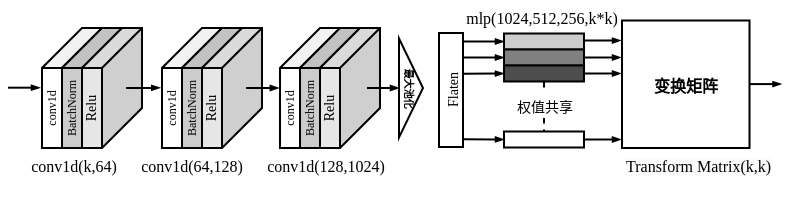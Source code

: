 <mxfile version="21.1.2" type="device">
  <diagram name="第 1 页" id="dOKJha8fKi-RlU7gkh-P">
    <mxGraphModel dx="1454" dy="1843" grid="1" gridSize="10" guides="1" tooltips="1" connect="1" arrows="1" fold="1" page="1" pageScale="1" pageWidth="827" pageHeight="1169" math="1" shadow="0">
      <root>
        <mxCell id="0" />
        <mxCell id="1" parent="0" />
        <mxCell id="sPvt0quy8pexjsxhDO11-2" style="shape=connector;rounded=0;orthogonalLoop=1;jettySize=auto;html=1;entryX=0;entryY=0.5;entryDx=0;entryDy=0;labelBackgroundColor=default;strokeColor=default;strokeWidth=1;fontFamily=Helvetica;fontSize=11;fontColor=default;endArrow=blockThin;endFill=1;endSize=2;exitX=0.07;exitY=-0.08;exitDx=0;exitDy=0;exitPerimeter=0;" edge="1" parent="1" source="sPvt0quy8pexjsxhDO11-40" target="sPvt0quy8pexjsxhDO11-3">
          <mxGeometry relative="1" as="geometry">
            <mxPoint x="-105" y="-262.75" as="sourcePoint" />
          </mxGeometry>
        </mxCell>
        <mxCell id="sPvt0quy8pexjsxhDO11-3" value="" style="rounded=0;whiteSpace=wrap;html=1;fontFamily=Helvetica;fontSize=11;fontColor=default;fillColor=#CCCCCC;" vertex="1" parent="1">
          <mxGeometry x="-86" y="-267.25" width="40" height="8" as="geometry" />
        </mxCell>
        <mxCell id="sPvt0quy8pexjsxhDO11-4" value="" style="rounded=0;whiteSpace=wrap;html=1;fontFamily=Helvetica;fontSize=11;fontColor=default;fillColor=#808080;" vertex="1" parent="1">
          <mxGeometry x="-86" y="-259.25" width="40" height="8" as="geometry" />
        </mxCell>
        <mxCell id="sPvt0quy8pexjsxhDO11-5" style="edgeStyle=orthogonalEdgeStyle;shape=connector;rounded=0;orthogonalLoop=1;jettySize=auto;html=1;entryX=0.5;entryY=0;entryDx=0;entryDy=0;labelBackgroundColor=default;strokeColor=default;strokeWidth=1;fontFamily=Helvetica;fontSize=11;fontColor=default;endArrow=none;endFill=0;dashed=1;" edge="1" parent="1" source="sPvt0quy8pexjsxhDO11-7" target="sPvt0quy8pexjsxhDO11-8">
          <mxGeometry relative="1" as="geometry" />
        </mxCell>
        <mxCell id="sPvt0quy8pexjsxhDO11-6" value="&lt;span style=&quot;border-color: var(--border-color); font-size: 7px;&quot;&gt;&lt;font style=&quot;&quot; face=&quot;宋体&quot;&gt;权值共享&lt;/font&gt;&lt;/span&gt;" style="edgeLabel;html=1;align=center;verticalAlign=middle;resizable=0;points=[];fontSize=11;fontFamily=Helvetica;fontColor=default;" vertex="1" connectable="0" parent="sPvt0quy8pexjsxhDO11-5">
          <mxGeometry x="-0.032" relative="1" as="geometry">
            <mxPoint y="-3" as="offset" />
          </mxGeometry>
        </mxCell>
        <mxCell id="sPvt0quy8pexjsxhDO11-7" value="" style="rounded=0;whiteSpace=wrap;html=1;fontFamily=Helvetica;fontSize=11;fontColor=default;fillColor=#4D4D4D;" vertex="1" parent="1">
          <mxGeometry x="-86" y="-251.25" width="40" height="8" as="geometry" />
        </mxCell>
        <mxCell id="sPvt0quy8pexjsxhDO11-8" value="" style="rounded=0;whiteSpace=wrap;html=1;fontFamily=Helvetica;fontSize=11;fontColor=default;" vertex="1" parent="1">
          <mxGeometry x="-86" y="-218.25" width="40" height="8" as="geometry" />
        </mxCell>
        <mxCell id="sPvt0quy8pexjsxhDO11-9" style="shape=connector;rounded=0;orthogonalLoop=1;jettySize=auto;html=1;exitX=0.21;exitY=-0.035;exitDx=0;exitDy=0;labelBackgroundColor=default;strokeColor=default;strokeWidth=1;fontFamily=Helvetica;fontSize=11;fontColor=default;endArrow=blockThin;endFill=1;endSize=2;exitPerimeter=0;entryX=0;entryY=0.5;entryDx=0;entryDy=0;" edge="1" parent="1" source="sPvt0quy8pexjsxhDO11-40" target="sPvt0quy8pexjsxhDO11-4">
          <mxGeometry relative="1" as="geometry">
            <mxPoint x="-105" y="-254.75" as="sourcePoint" />
            <mxPoint x="-73.5" y="-257.35" as="targetPoint" />
          </mxGeometry>
        </mxCell>
        <mxCell id="sPvt0quy8pexjsxhDO11-10" style="shape=connector;rounded=0;orthogonalLoop=1;jettySize=auto;html=1;exitX=0.352;exitY=-0.039;exitDx=0;exitDy=0;labelBackgroundColor=default;strokeColor=default;strokeWidth=1;fontFamily=Helvetica;fontSize=11;fontColor=default;endArrow=blockThin;endFill=1;endSize=2;exitPerimeter=0;entryX=0;entryY=0.5;entryDx=0;entryDy=0;" edge="1" parent="1" source="sPvt0quy8pexjsxhDO11-40" target="sPvt0quy8pexjsxhDO11-7">
          <mxGeometry relative="1" as="geometry">
            <mxPoint x="-105" y="-247.75" as="sourcePoint" />
            <mxPoint x="-68.5" y="-247.5" as="targetPoint" />
          </mxGeometry>
        </mxCell>
        <mxCell id="sPvt0quy8pexjsxhDO11-11" style="shape=connector;rounded=0;orthogonalLoop=1;jettySize=auto;html=1;labelBackgroundColor=default;strokeColor=default;strokeWidth=1;fontFamily=Helvetica;fontSize=11;fontColor=default;endArrow=blockThin;endFill=1;endSize=2;entryX=0;entryY=0.5;entryDx=0;entryDy=0;exitX=1.024;exitY=0.932;exitDx=0;exitDy=0;exitPerimeter=0;" edge="1" parent="1" source="sPvt0quy8pexjsxhDO11-39" target="sPvt0quy8pexjsxhDO11-8">
          <mxGeometry relative="1" as="geometry">
            <mxPoint x="-105" y="-214.75" as="sourcePoint" />
            <mxPoint x="-68.5" y="-210.5" as="targetPoint" />
          </mxGeometry>
        </mxCell>
        <mxCell id="sPvt0quy8pexjsxhDO11-12" style="shape=connector;rounded=0;orthogonalLoop=1;jettySize=auto;html=1;labelBackgroundColor=default;strokeColor=default;strokeWidth=1;fontFamily=Helvetica;fontSize=11;fontColor=default;endArrow=blockThin;endFill=1;endSize=2;exitX=0.984;exitY=0.474;exitDx=0;exitDy=0;exitPerimeter=0;" edge="1" parent="1">
          <mxGeometry relative="1" as="geometry">
            <mxPoint x="-46" y="-263.75" as="sourcePoint" />
            <mxPoint x="-27.5" y="-263.7" as="targetPoint" />
          </mxGeometry>
        </mxCell>
        <mxCell id="sPvt0quy8pexjsxhDO11-13" style="shape=connector;rounded=0;orthogonalLoop=1;jettySize=auto;html=1;exitX=1;exitY=0.5;exitDx=0;exitDy=0;labelBackgroundColor=default;strokeColor=default;strokeWidth=1;fontFamily=Helvetica;fontSize=11;fontColor=default;endArrow=blockThin;endFill=1;endSize=2;" edge="1" parent="1" source="sPvt0quy8pexjsxhDO11-4">
          <mxGeometry relative="1" as="geometry">
            <mxPoint x="-45" y="-255.75" as="sourcePoint" />
            <mxPoint x="-27.5" y="-255.25" as="targetPoint" />
          </mxGeometry>
        </mxCell>
        <mxCell id="sPvt0quy8pexjsxhDO11-14" style="shape=connector;rounded=0;orthogonalLoop=1;jettySize=auto;html=1;exitX=1;exitY=0.5;exitDx=0;exitDy=0;labelBackgroundColor=default;strokeColor=default;strokeWidth=1;fontFamily=Helvetica;fontSize=11;fontColor=default;endArrow=blockThin;endFill=1;endSize=2;" edge="1" parent="1" source="sPvt0quy8pexjsxhDO11-7">
          <mxGeometry relative="1" as="geometry">
            <mxPoint x="-45" y="-247.75" as="sourcePoint" />
            <mxPoint x="-27.5" y="-247.25" as="targetPoint" />
          </mxGeometry>
        </mxCell>
        <mxCell id="sPvt0quy8pexjsxhDO11-15" style="shape=connector;rounded=0;orthogonalLoop=1;jettySize=auto;html=1;labelBackgroundColor=default;strokeColor=default;strokeWidth=1;fontFamily=Helvetica;fontSize=11;fontColor=default;endArrow=blockThin;endFill=1;endSize=2;entryX=-0.016;entryY=0.937;entryDx=0;entryDy=0;entryPerimeter=0;exitX=1;exitY=0.5;exitDx=0;exitDy=0;" edge="1" parent="1" source="sPvt0quy8pexjsxhDO11-8">
          <mxGeometry relative="1" as="geometry">
            <mxPoint x="-45" y="-214.75" as="sourcePoint" />
            <mxPoint x="-27.5" y="-214.25" as="targetPoint" />
          </mxGeometry>
        </mxCell>
        <mxCell id="sPvt0quy8pexjsxhDO11-16" value="&lt;font style=&quot;font-size: 8px;&quot; face=&quot;Times New Roman&quot;&gt;mlp(1024,512,256,k*k)&lt;/font&gt;" style="text;html=1;strokeColor=none;fillColor=none;align=center;verticalAlign=middle;whiteSpace=wrap;rounded=0;fontSize=11;fontFamily=Helvetica;fontColor=default;" vertex="1" parent="1">
          <mxGeometry x="-97.5" y="-283.75" width="60" height="16.25" as="geometry" />
        </mxCell>
        <mxCell id="sPvt0quy8pexjsxhDO11-17" value="" style="shape=cube;whiteSpace=wrap;html=1;boundedLbl=1;backgroundOutline=1;darkOpacity=0.05;darkOpacity2=0.1;fontFamily=Helvetica;fontSize=11;direction=east;flipH=1;fillColor=#FFFFFF;strokeColor=#000000;" vertex="1" parent="1">
          <mxGeometry x="-317" y="-270" width="30" height="60" as="geometry" />
        </mxCell>
        <mxCell id="sPvt0quy8pexjsxhDO11-18" value="&lt;font face=&quot;Times New Roman&quot; style=&quot;font-size: 6px;&quot;&gt;conv1d&lt;/font&gt;" style="text;html=1;strokeColor=none;fillColor=none;align=center;verticalAlign=middle;whiteSpace=wrap;rounded=0;fontSize=11;fontFamily=Helvetica;fontColor=default;direction=west;rotation=-90;" vertex="1" parent="1">
          <mxGeometry x="-334" y="-235" width="40" height="10" as="geometry" />
        </mxCell>
        <mxCell id="sPvt0quy8pexjsxhDO11-19" value="" style="shape=cube;whiteSpace=wrap;html=1;boundedLbl=1;backgroundOutline=1;darkOpacity=0.05;darkOpacity2=0.1;fontFamily=Helvetica;fontSize=11;direction=east;flipH=1;fillColor=#CCCCCC;strokeColor=#000000;" vertex="1" parent="1">
          <mxGeometry x="-307" y="-270" width="30" height="60" as="geometry" />
        </mxCell>
        <mxCell id="sPvt0quy8pexjsxhDO11-20" value="" style="shape=cube;whiteSpace=wrap;html=1;boundedLbl=1;backgroundOutline=1;darkOpacity=0.05;darkOpacity2=0.1;fontFamily=Helvetica;fontSize=11;direction=east;flipH=1;fillColor=#E6E6E6;strokeColor=#000000;" vertex="1" parent="1">
          <mxGeometry x="-297" y="-270" width="30" height="60" as="geometry" />
        </mxCell>
        <mxCell id="sPvt0quy8pexjsxhDO11-21" value="&lt;font style=&quot;font-size: 6px;&quot; face=&quot;Times New Roman&quot;&gt;BatchNorm&lt;/font&gt;" style="text;html=1;strokeColor=none;fillColor=none;align=center;verticalAlign=middle;whiteSpace=wrap;rounded=0;fontSize=11;fontFamily=Helvetica;fontColor=default;direction=west;rotation=-90;" vertex="1" parent="1">
          <mxGeometry x="-324" y="-235" width="40" height="10" as="geometry" />
        </mxCell>
        <mxCell id="sPvt0quy8pexjsxhDO11-22" value="&lt;font style=&quot;font-size: 7px;&quot; face=&quot;Times New Roman&quot;&gt;Relu&lt;/font&gt;" style="text;html=1;strokeColor=none;fillColor=none;align=center;verticalAlign=middle;whiteSpace=wrap;rounded=0;fontSize=11;fontFamily=Helvetica;fontColor=default;direction=west;rotation=-90;" vertex="1" parent="1">
          <mxGeometry x="-314" y="-235" width="40" height="10" as="geometry" />
        </mxCell>
        <mxCell id="sPvt0quy8pexjsxhDO11-23" style="edgeStyle=none;shape=connector;rounded=0;orthogonalLoop=1;jettySize=auto;html=1;entryX=0.248;entryY=0.889;entryDx=0;entryDy=0;entryPerimeter=0;labelBackgroundColor=default;strokeColor=default;strokeWidth=1;fontFamily=Helvetica;fontSize=11;fontColor=default;endArrow=blockThin;endFill=1;endSize=2;" edge="1" parent="1" target="sPvt0quy8pexjsxhDO11-25">
          <mxGeometry relative="1" as="geometry">
            <mxPoint x="-275.0" y="-240" as="sourcePoint" />
          </mxGeometry>
        </mxCell>
        <mxCell id="sPvt0quy8pexjsxhDO11-24" value="" style="shape=cube;whiteSpace=wrap;html=1;boundedLbl=1;backgroundOutline=1;darkOpacity=0.05;darkOpacity2=0.1;fontFamily=Helvetica;fontSize=11;direction=east;flipH=1;fillColor=#FFFFFF;strokeColor=#000000;" vertex="1" parent="1">
          <mxGeometry x="-257" y="-270" width="30" height="60" as="geometry" />
        </mxCell>
        <mxCell id="sPvt0quy8pexjsxhDO11-25" value="&lt;font face=&quot;Times New Roman&quot; style=&quot;font-size: 6px;&quot;&gt;conv1d&lt;/font&gt;" style="text;html=1;strokeColor=none;fillColor=none;align=center;verticalAlign=middle;whiteSpace=wrap;rounded=0;fontSize=11;fontFamily=Helvetica;fontColor=default;direction=west;rotation=-90;" vertex="1" parent="1">
          <mxGeometry x="-274" y="-235" width="40" height="10" as="geometry" />
        </mxCell>
        <mxCell id="sPvt0quy8pexjsxhDO11-26" value="" style="shape=cube;whiteSpace=wrap;html=1;boundedLbl=1;backgroundOutline=1;darkOpacity=0.05;darkOpacity2=0.1;fontFamily=Helvetica;fontSize=11;direction=east;flipH=1;fillColor=#CCCCCC;strokeColor=#000000;" vertex="1" parent="1">
          <mxGeometry x="-247" y="-270" width="30" height="60" as="geometry" />
        </mxCell>
        <mxCell id="sPvt0quy8pexjsxhDO11-27" value="" style="shape=cube;whiteSpace=wrap;html=1;boundedLbl=1;backgroundOutline=1;darkOpacity=0.05;darkOpacity2=0.1;fontFamily=Helvetica;fontSize=11;direction=east;flipH=1;fillColor=#E6E6E6;strokeColor=#000000;" vertex="1" parent="1">
          <mxGeometry x="-237" y="-270" width="30" height="60" as="geometry" />
        </mxCell>
        <mxCell id="sPvt0quy8pexjsxhDO11-28" value="&lt;font style=&quot;font-size: 6px;&quot; face=&quot;Times New Roman&quot;&gt;BatchNorm&lt;/font&gt;" style="text;html=1;strokeColor=none;fillColor=none;align=center;verticalAlign=middle;whiteSpace=wrap;rounded=0;fontSize=11;fontFamily=Helvetica;fontColor=default;direction=west;rotation=-90;" vertex="1" parent="1">
          <mxGeometry x="-264" y="-235" width="40" height="10" as="geometry" />
        </mxCell>
        <mxCell id="sPvt0quy8pexjsxhDO11-29" value="&lt;font style=&quot;font-size: 7px;&quot; face=&quot;Times New Roman&quot;&gt;Relu&lt;/font&gt;" style="text;html=1;strokeColor=none;fillColor=none;align=center;verticalAlign=middle;whiteSpace=wrap;rounded=0;fontSize=11;fontFamily=Helvetica;fontColor=default;direction=west;rotation=-90;" vertex="1" parent="1">
          <mxGeometry x="-254" y="-235" width="40" height="10" as="geometry" />
        </mxCell>
        <mxCell id="sPvt0quy8pexjsxhDO11-30" style="edgeStyle=none;shape=connector;rounded=0;orthogonalLoop=1;jettySize=auto;html=1;entryX=1.02;entryY=0.5;entryDx=0;entryDy=0;entryPerimeter=0;labelBackgroundColor=default;strokeColor=default;strokeWidth=1;fontFamily=Helvetica;fontSize=11;fontColor=default;endArrow=blockThin;endFill=1;endSize=2;" edge="1" parent="1" target="sPvt0quy8pexjsxhDO11-31">
          <mxGeometry relative="1" as="geometry">
            <mxPoint x="-215.0" y="-240" as="sourcePoint" />
          </mxGeometry>
        </mxCell>
        <mxCell id="sPvt0quy8pexjsxhDO11-31" value="" style="shape=cube;whiteSpace=wrap;html=1;boundedLbl=1;backgroundOutline=1;darkOpacity=0.05;darkOpacity2=0.1;fontFamily=Helvetica;fontSize=11;direction=east;flipH=1;fillColor=#FFFFFF;strokeColor=#000000;" vertex="1" parent="1">
          <mxGeometry x="-198" y="-270" width="30" height="60" as="geometry" />
        </mxCell>
        <mxCell id="sPvt0quy8pexjsxhDO11-32" value="" style="shape=cube;whiteSpace=wrap;html=1;boundedLbl=1;backgroundOutline=1;darkOpacity=0.05;darkOpacity2=0.1;fontFamily=Helvetica;fontSize=11;direction=east;flipH=1;fillColor=#CCCCCC;strokeColor=#000000;" vertex="1" parent="1">
          <mxGeometry x="-188" y="-270" width="30" height="60" as="geometry" />
        </mxCell>
        <mxCell id="sPvt0quy8pexjsxhDO11-33" value="" style="shape=cube;whiteSpace=wrap;html=1;boundedLbl=1;backgroundOutline=1;darkOpacity=0.05;darkOpacity2=0.1;fontFamily=Helvetica;fontSize=11;direction=east;flipH=1;fillColor=#E6E6E6;strokeColor=#000000;" vertex="1" parent="1">
          <mxGeometry x="-178" y="-270" width="30" height="60" as="geometry" />
        </mxCell>
        <mxCell id="sPvt0quy8pexjsxhDO11-34" value="&lt;font style=&quot;font-size: 6px;&quot; face=&quot;Times New Roman&quot;&gt;BatchNorm&lt;/font&gt;" style="text;html=1;strokeColor=none;fillColor=none;align=center;verticalAlign=middle;whiteSpace=wrap;rounded=0;fontSize=11;fontFamily=Helvetica;fontColor=default;direction=west;rotation=-90;" vertex="1" parent="1">
          <mxGeometry x="-205" y="-235" width="40" height="10" as="geometry" />
        </mxCell>
        <mxCell id="sPvt0quy8pexjsxhDO11-35" value="&lt;font style=&quot;font-size: 7px;&quot; face=&quot;Times New Roman&quot;&gt;Relu&lt;/font&gt;" style="text;html=1;strokeColor=none;fillColor=none;align=center;verticalAlign=middle;whiteSpace=wrap;rounded=0;fontSize=11;fontFamily=Helvetica;fontColor=default;direction=west;rotation=-90;" vertex="1" parent="1">
          <mxGeometry x="-195" y="-235" width="40" height="10" as="geometry" />
        </mxCell>
        <mxCell id="sPvt0quy8pexjsxhDO11-36" value="&lt;font face=&quot;Times New Roman&quot; style=&quot;font-size: 6px;&quot;&gt;conv1d&lt;/font&gt;" style="text;html=1;strokeColor=none;fillColor=none;align=center;verticalAlign=middle;whiteSpace=wrap;rounded=0;fontSize=11;fontFamily=Helvetica;fontColor=default;direction=west;rotation=-90;" vertex="1" parent="1">
          <mxGeometry x="-215" y="-235" width="40" height="10" as="geometry" />
        </mxCell>
        <mxCell id="sPvt0quy8pexjsxhDO11-37" value="" style="triangle;whiteSpace=wrap;html=1;fontFamily=Helvetica;fontSize=11;fontColor=default;" vertex="1" parent="1">
          <mxGeometry x="-138.5" y="-264.75" width="12" height="49.5" as="geometry" />
        </mxCell>
        <mxCell id="sPvt0quy8pexjsxhDO11-38" value="&lt;font face=&quot;宋体&quot; style=&quot;font-size: 5px;&quot;&gt;&lt;b&gt;最大池化&lt;/b&gt;&lt;/font&gt;" style="text;html=1;strokeColor=none;fillColor=none;align=center;verticalAlign=middle;whiteSpace=wrap;rounded=0;fontSize=8;fontFamily=Times New Roman;fontColor=default;rotation=90;" vertex="1" parent="1">
          <mxGeometry x="-162.5" y="-255" width="60" height="30" as="geometry" />
        </mxCell>
        <mxCell id="sPvt0quy8pexjsxhDO11-39" value="" style="rounded=0;whiteSpace=wrap;html=1;fontFamily=Helvetica;fontSize=11;fontColor=default;" vertex="1" parent="1">
          <mxGeometry x="-118.5" y="-267.5" width="12" height="57" as="geometry" />
        </mxCell>
        <mxCell id="sPvt0quy8pexjsxhDO11-40" value="&lt;font style=&quot;font-size: 7px;&quot; face=&quot;Times New Roman&quot;&gt;Flaten&lt;/font&gt;" style="text;html=1;strokeColor=none;fillColor=none;align=center;verticalAlign=middle;whiteSpace=wrap;rounded=0;fontSize=11;fontFamily=Helvetica;fontColor=default;direction=west;rotation=-90;" vertex="1" parent="1">
          <mxGeometry x="-141.5" y="-244.75" width="57" height="12" as="geometry" />
        </mxCell>
        <mxCell id="sPvt0quy8pexjsxhDO11-41" value="&lt;font style=&quot;font-size: 8px;&quot; face=&quot;Times New Roman&quot;&gt;conv1d(k,64)&lt;/font&gt;" style="text;html=1;strokeColor=none;fillColor=none;align=center;verticalAlign=middle;whiteSpace=wrap;rounded=0;fontSize=11;fontFamily=Helvetica;fontColor=default;" vertex="1" parent="1">
          <mxGeometry x="-319.5" y="-210" width="36" height="16.25" as="geometry" />
        </mxCell>
        <mxCell id="sPvt0quy8pexjsxhDO11-42" value="&lt;font style=&quot;font-size: 8px;&quot; face=&quot;Times New Roman&quot;&gt;conv1d(64,128)&lt;/font&gt;" style="text;html=1;strokeColor=none;fillColor=none;align=center;verticalAlign=middle;whiteSpace=wrap;rounded=0;fontSize=11;fontFamily=Helvetica;fontColor=default;" vertex="1" parent="1">
          <mxGeometry x="-260" y="-210" width="36" height="16.25" as="geometry" />
        </mxCell>
        <mxCell id="sPvt0quy8pexjsxhDO11-43" value="&lt;font style=&quot;font-size: 8px;&quot; face=&quot;Times New Roman&quot;&gt;conv1d(128,1024)&lt;/font&gt;" style="text;html=1;strokeColor=none;fillColor=none;align=center;verticalAlign=middle;whiteSpace=wrap;rounded=0;fontSize=11;fontFamily=Helvetica;fontColor=default;" vertex="1" parent="1">
          <mxGeometry x="-193" y="-210" width="36" height="16.25" as="geometry" />
        </mxCell>
        <mxCell id="sPvt0quy8pexjsxhDO11-44" style="edgeStyle=none;shape=connector;rounded=0;orthogonalLoop=1;jettySize=auto;html=1;entryX=1.02;entryY=0.5;entryDx=0;entryDy=0;entryPerimeter=0;labelBackgroundColor=default;strokeColor=default;strokeWidth=1;fontFamily=Helvetica;fontSize=11;fontColor=default;endArrow=blockThin;endFill=1;endSize=2;" edge="1" parent="1">
          <mxGeometry relative="1" as="geometry">
            <mxPoint x="-154.5" y="-240" as="sourcePoint" />
            <mxPoint x="-138.5" y="-240" as="targetPoint" />
          </mxGeometry>
        </mxCell>
        <mxCell id="sPvt0quy8pexjsxhDO11-45" style="edgeStyle=none;shape=connector;rounded=0;orthogonalLoop=1;jettySize=auto;html=1;entryX=1.02;entryY=0.5;entryDx=0;entryDy=0;entryPerimeter=0;labelBackgroundColor=default;strokeColor=default;strokeWidth=1;fontFamily=Helvetica;fontSize=11;fontColor=default;endArrow=blockThin;endFill=1;endSize=2;" edge="1" parent="1">
          <mxGeometry relative="1" as="geometry">
            <mxPoint x="-334.0" y="-240.16" as="sourcePoint" />
            <mxPoint x="-318" y="-240.16" as="targetPoint" />
          </mxGeometry>
        </mxCell>
        <mxCell id="sPvt0quy8pexjsxhDO11-46" value="&lt;span style=&quot;color: rgb(0, 0, 0); font-family: &amp;quot;Times New Roman&amp;quot;; font-size: 8px; font-style: normal; font-variant-ligatures: normal; font-variant-caps: normal; font-weight: 400; letter-spacing: normal; orphans: 2; text-align: center; text-indent: 0px; text-transform: none; widows: 2; word-spacing: 0px; -webkit-text-stroke-width: 0px; background-color: rgb(251, 251, 251); text-decoration-thickness: initial; text-decoration-style: initial; text-decoration-color: initial; float: none; display: inline !important;&quot;&gt;Transform Matrix(k,k)&lt;/span&gt;" style="text;whiteSpace=wrap;html=1;fontSize=11;fontFamily=Helvetica;fontColor=default;" vertex="1" parent="1">
          <mxGeometry x="-27" y="-215.25" width="90" height="40" as="geometry" />
        </mxCell>
        <mxCell id="sPvt0quy8pexjsxhDO11-47" style="edgeStyle=none;shape=connector;rounded=0;orthogonalLoop=1;jettySize=auto;html=1;entryX=1.02;entryY=0.5;entryDx=0;entryDy=0;entryPerimeter=0;labelBackgroundColor=default;strokeColor=default;strokeWidth=1;fontFamily=Helvetica;fontSize=11;fontColor=default;endArrow=blockThin;endFill=1;endSize=2;" edge="1" parent="1">
          <mxGeometry relative="1" as="geometry">
            <mxPoint x="36.75" y="-241.96" as="sourcePoint" />
            <mxPoint x="52.75" y="-241.96" as="targetPoint" />
          </mxGeometry>
        </mxCell>
        <mxCell id="sPvt0quy8pexjsxhDO11-48" value="&lt;b style=&quot;border-color: var(--border-color); font-family: 宋体; font-size: 8px;&quot;&gt;变换矩阵&lt;/b&gt;" style="whiteSpace=wrap;html=1;aspect=fixed;" vertex="1" parent="1">
          <mxGeometry x="-27" y="-273.75" width="63.75" height="63.75" as="geometry" />
        </mxCell>
      </root>
    </mxGraphModel>
  </diagram>
</mxfile>
